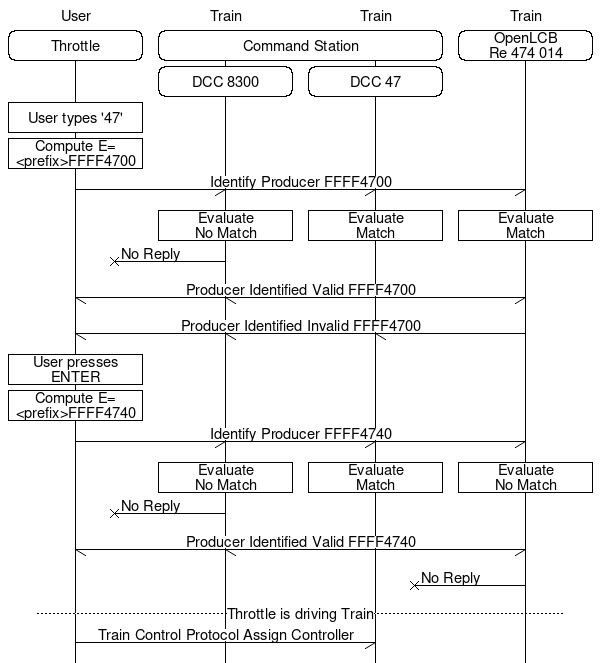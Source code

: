 # MSC for Train Search Protocol Find flow
msc {

  sp [label="User"],
  t1 [label="Train"], t2 [label="Train"], t3 [label="Train"];

  sp rbox sp [label="Throttle"],
  t1 rbox t2 [label="Command Station"],
  t3 rbox t3 [label="OpenLCB\nRe 474 014"];

  t1 rbox t1 [label="DCC 8300"],
  t2 rbox t2 [label="DCC 47"];

  sp box sp [label="User types '47'"];

  sp box sp [label="Compute E=\n<prefix>FFFF4700"];

  sp->* [label="Identify Producer FFFF4700"];

  t1 box t1 [label="Evaluate\nNo Match"],
  t2 box t2 [label="Evaluate\nMatch"],
  t3 box t3 [label="Evaluate\nMatch"];

  sp x- t1 [label="No Reply"];
  *<-t2 [label="Producer Identified Valid FFFF4700"];
  *<-t3 [label="Producer Identified Invalid FFFF4700"];

  sp box sp [label="User presses ENTER"];
  sp box sp [label="Compute E=\n<prefix>FFFF4740"];

  sp->* [label="Identify Producer FFFF4740"];

  t1 box t1 [label="Evaluate\nNo Match"],
  t2 box t2 [label="Evaluate\nMatch"],
  t3 box t3 [label="Evaluate\nNo Match"];

  sp x- t1 [label="No Reply"];
  * <-t2 [label="Producer Identified Valid FFFF4740"];
  t2 x- t3 [label="No Reply"];

  --- [label="Throttle is driving Train"];
  sp -> t2 [label="Train Control Protocol Assign Controller"];
  
}
